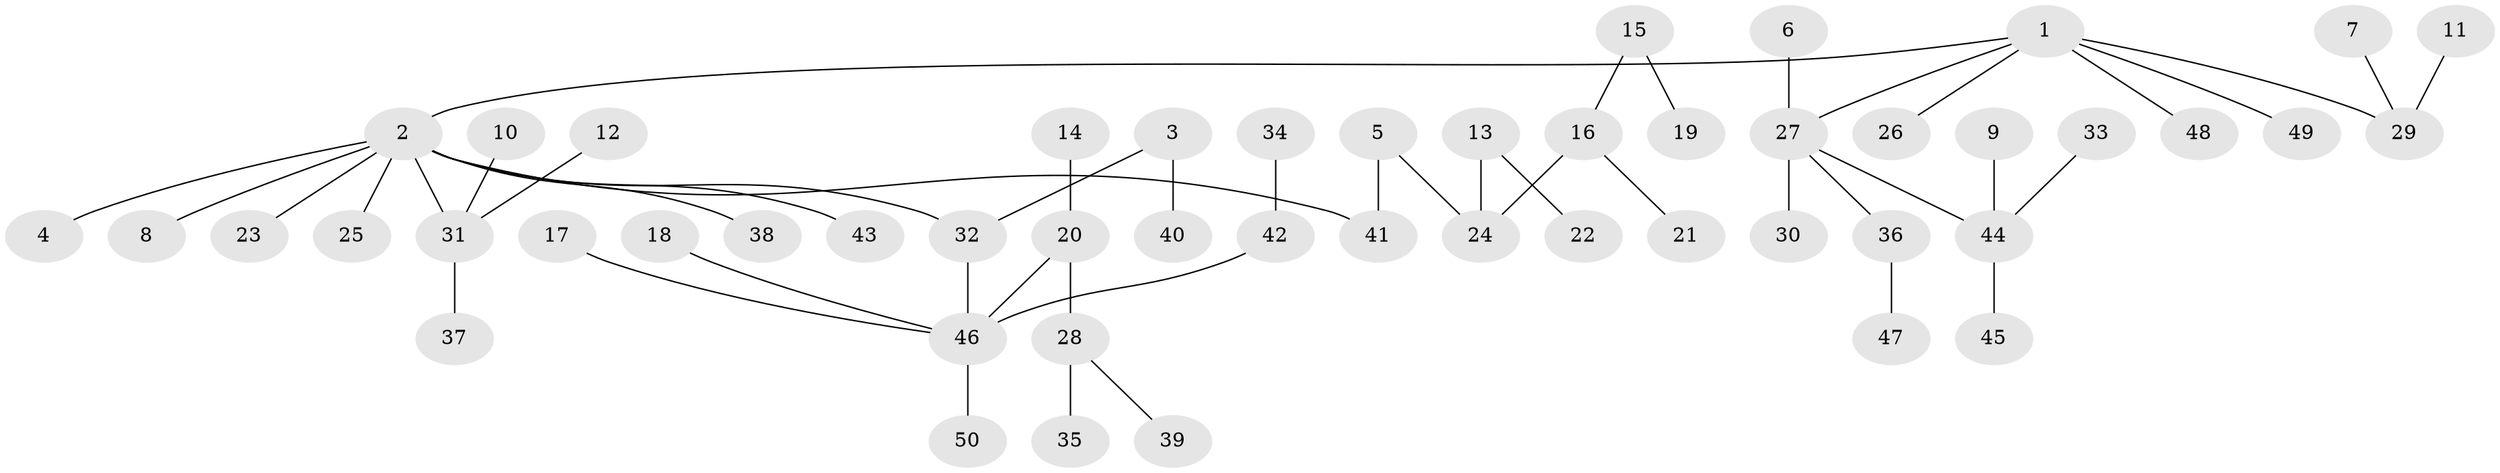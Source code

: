 // original degree distribution, {3: 0.08, 8: 0.01, 5: 0.04, 4: 0.07, 2: 0.28, 1: 0.5, 6: 0.02}
// Generated by graph-tools (version 1.1) at 2025/50/03/09/25 03:50:17]
// undirected, 50 vertices, 49 edges
graph export_dot {
graph [start="1"]
  node [color=gray90,style=filled];
  1;
  2;
  3;
  4;
  5;
  6;
  7;
  8;
  9;
  10;
  11;
  12;
  13;
  14;
  15;
  16;
  17;
  18;
  19;
  20;
  21;
  22;
  23;
  24;
  25;
  26;
  27;
  28;
  29;
  30;
  31;
  32;
  33;
  34;
  35;
  36;
  37;
  38;
  39;
  40;
  41;
  42;
  43;
  44;
  45;
  46;
  47;
  48;
  49;
  50;
  1 -- 2 [weight=1.0];
  1 -- 26 [weight=1.0];
  1 -- 27 [weight=1.0];
  1 -- 29 [weight=1.0];
  1 -- 48 [weight=1.0];
  1 -- 49 [weight=1.0];
  2 -- 4 [weight=1.0];
  2 -- 8 [weight=1.0];
  2 -- 23 [weight=1.0];
  2 -- 25 [weight=1.0];
  2 -- 31 [weight=1.0];
  2 -- 32 [weight=1.0];
  2 -- 38 [weight=1.0];
  2 -- 41 [weight=1.0];
  2 -- 43 [weight=1.0];
  3 -- 32 [weight=1.0];
  3 -- 40 [weight=1.0];
  5 -- 24 [weight=1.0];
  5 -- 41 [weight=1.0];
  6 -- 27 [weight=1.0];
  7 -- 29 [weight=1.0];
  9 -- 44 [weight=1.0];
  10 -- 31 [weight=1.0];
  11 -- 29 [weight=1.0];
  12 -- 31 [weight=1.0];
  13 -- 22 [weight=1.0];
  13 -- 24 [weight=1.0];
  14 -- 20 [weight=1.0];
  15 -- 16 [weight=1.0];
  15 -- 19 [weight=1.0];
  16 -- 21 [weight=1.0];
  16 -- 24 [weight=1.0];
  17 -- 46 [weight=1.0];
  18 -- 46 [weight=1.0];
  20 -- 28 [weight=1.0];
  20 -- 46 [weight=1.0];
  27 -- 30 [weight=1.0];
  27 -- 36 [weight=1.0];
  27 -- 44 [weight=1.0];
  28 -- 35 [weight=1.0];
  28 -- 39 [weight=1.0];
  31 -- 37 [weight=1.0];
  32 -- 46 [weight=1.0];
  33 -- 44 [weight=1.0];
  34 -- 42 [weight=1.0];
  36 -- 47 [weight=1.0];
  42 -- 46 [weight=1.0];
  44 -- 45 [weight=1.0];
  46 -- 50 [weight=1.0];
}
